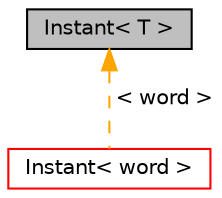 digraph "Instant&lt; T &gt;"
{
  bgcolor="transparent";
  edge [fontname="Helvetica",fontsize="10",labelfontname="Helvetica",labelfontsize="10"];
  node [fontname="Helvetica",fontsize="10",shape=record];
  Node1 [label="Instant\< T \>",height=0.2,width=0.4,color="black", fillcolor="grey75", style="filled" fontcolor="black"];
  Node1 -> Node2 [dir="back",color="orange",fontsize="10",style="dashed",label=" \< word \>" ,fontname="Helvetica"];
  Node2 [label="Instant\< word \>",height=0.2,width=0.4,color="red",URL="$classFoam_1_1Instant.html"];
}
